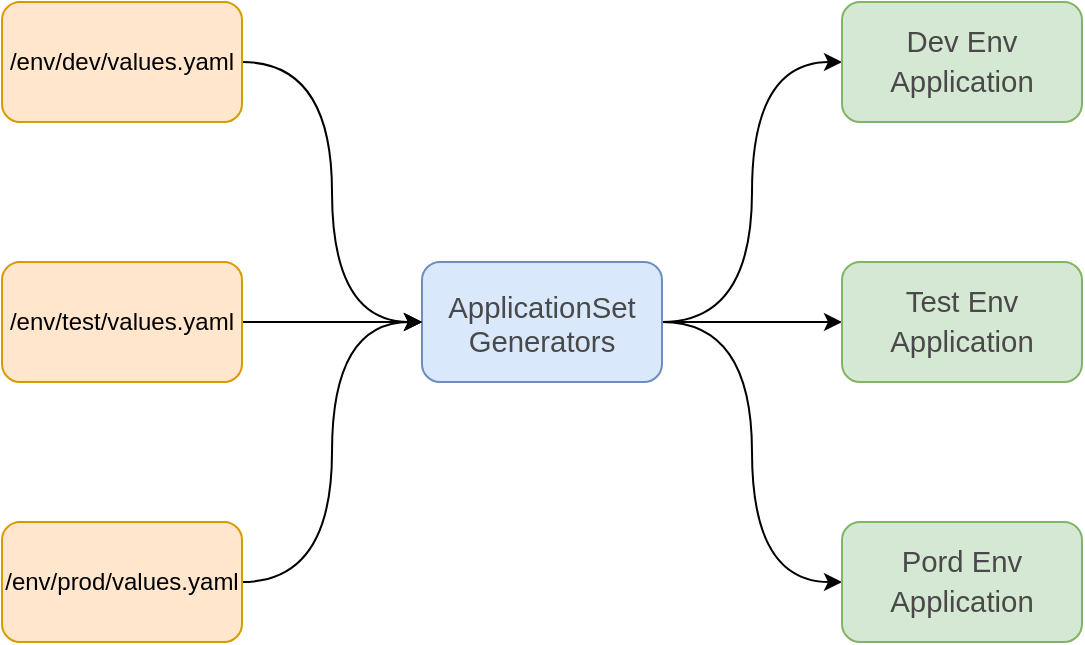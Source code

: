 <mxfile version="20.6.1" type="device"><diagram id="Ha5BqERdbt-ic9ssnlYv" name="第 1 页"><mxGraphModel dx="1106" dy="720" grid="1" gridSize="10" guides="1" tooltips="1" connect="1" arrows="1" fold="1" page="1" pageScale="1" pageWidth="827" pageHeight="1169" math="0" shadow="0"><root><mxCell id="0"/><mxCell id="1" parent="0"/><mxCell id="7fLelOZGqf61tmUTVkVc-18" style="edgeStyle=orthogonalEdgeStyle;curved=1;rounded=0;orthogonalLoop=1;jettySize=auto;html=1;exitX=1;exitY=0.5;exitDx=0;exitDy=0;entryX=0;entryY=0.5;entryDx=0;entryDy=0;" edge="1" parent="1" source="7fLelOZGqf61tmUTVkVc-4" target="7fLelOZGqf61tmUTVkVc-5"><mxGeometry relative="1" as="geometry"/></mxCell><mxCell id="7fLelOZGqf61tmUTVkVc-19" style="edgeStyle=orthogonalEdgeStyle;curved=1;rounded=0;orthogonalLoop=1;jettySize=auto;html=1;exitX=1;exitY=0.5;exitDx=0;exitDy=0;entryX=0;entryY=0.5;entryDx=0;entryDy=0;" edge="1" parent="1" source="7fLelOZGqf61tmUTVkVc-4" target="7fLelOZGqf61tmUTVkVc-6"><mxGeometry relative="1" as="geometry"/></mxCell><mxCell id="7fLelOZGqf61tmUTVkVc-20" style="edgeStyle=orthogonalEdgeStyle;curved=1;rounded=0;orthogonalLoop=1;jettySize=auto;html=1;exitX=1;exitY=0.5;exitDx=0;exitDy=0;entryX=0;entryY=0.5;entryDx=0;entryDy=0;" edge="1" parent="1" source="7fLelOZGqf61tmUTVkVc-4" target="7fLelOZGqf61tmUTVkVc-7"><mxGeometry relative="1" as="geometry"/></mxCell><mxCell id="7fLelOZGqf61tmUTVkVc-4" value="&lt;span data-copy-origin=&quot;https://shimo.im&quot; data-docs-delta=&quot;[[20,&amp;quot;ApplicationSet&amp;quot;]]&quot;&gt;&lt;p style=&quot;line-height: 130%; margin-bottom: 0pt; margin-top: 0pt; font-size: 11pt; color: rgb(73, 73, 73);&quot; class=&quot;ql-direction-ltr&quot;&gt;&lt;span class=&quot;ql-author-18520334&quot;&gt;ApplicationSet&lt;/span&gt;&lt;/p&gt;&lt;p style=&quot;line-height: 130%; margin-bottom: 0pt; margin-top: 0pt; font-size: 11pt; color: rgb(73, 73, 73);&quot; class=&quot;ql-direction-ltr&quot;&gt;&lt;span data-copy-origin=&quot;https://shimo.im&quot; data-docs-delta=&quot;[[20,&amp;quot;Generators&amp;quot;]]&quot;&gt;&lt;/span&gt;&lt;/p&gt;&lt;p style=&quot;line-height: 100%;margin-bottom: 0pt;margin-top: 0pt;font-size: 11pt;color: #494949;&quot; class=&quot;ql-direction-ltr&quot;&gt;&lt;span style=&quot;&quot; class=&quot;ql-author-18520334&quot;&gt;Generators&lt;/span&gt;&lt;/p&gt;&lt;/span&gt;" style="rounded=1;whiteSpace=wrap;html=1;fillColor=#dae8fc;strokeColor=#6c8ebf;" vertex="1" parent="1"><mxGeometry x="340" y="360" width="120" height="60" as="geometry"/></mxCell><mxCell id="7fLelOZGqf61tmUTVkVc-5" value="&lt;span data-copy-origin=&quot;https://shimo.im&quot; data-docs-delta=&quot;[[20,&amp;quot;ApplicationSet&amp;quot;]]&quot;&gt;&lt;p style=&quot;line-height: 130%; margin-bottom: 0pt; margin-top: 0pt; font-size: 11pt; color: rgb(73, 73, 73);&quot; class=&quot;ql-direction-ltr&quot;&gt;&lt;span class=&quot;ql-author-18520334&quot;&gt;Dev Env&lt;/span&gt;&lt;/p&gt;&lt;p style=&quot;line-height: 130%; margin-bottom: 0pt; margin-top: 0pt; font-size: 11pt; color: rgb(73, 73, 73);&quot; class=&quot;ql-direction-ltr&quot;&gt;&lt;span class=&quot;ql-author-18520334&quot;&gt;Application&lt;/span&gt;&lt;/p&gt;&lt;/span&gt;" style="rounded=1;whiteSpace=wrap;html=1;fillColor=#d5e8d4;strokeColor=#82b366;" vertex="1" parent="1"><mxGeometry x="550" y="230" width="120" height="60" as="geometry"/></mxCell><mxCell id="7fLelOZGqf61tmUTVkVc-6" value="&lt;span data-copy-origin=&quot;https://shimo.im&quot; data-docs-delta=&quot;[[20,&amp;quot;ApplicationSet&amp;quot;]]&quot;&gt;&lt;p style=&quot;line-height: 19.067px; margin-bottom: 0pt; margin-top: 0pt; font-size: 11pt; color: rgb(73, 73, 73);&quot; class=&quot;ql-direction-ltr&quot;&gt;&lt;span class=&quot;ql-author-18520334&quot;&gt;Test Env&lt;/span&gt;&lt;/p&gt;&lt;p style=&quot;line-height: 19.067px; margin-bottom: 0pt; margin-top: 0pt; font-size: 11pt; color: rgb(73, 73, 73);&quot; class=&quot;ql-direction-ltr&quot;&gt;&lt;span class=&quot;ql-author-18520334&quot;&gt;Application&lt;/span&gt;&lt;/p&gt;&lt;/span&gt;" style="rounded=1;whiteSpace=wrap;html=1;fillColor=#d5e8d4;strokeColor=#82b366;" vertex="1" parent="1"><mxGeometry x="550" y="360" width="120" height="60" as="geometry"/></mxCell><mxCell id="7fLelOZGqf61tmUTVkVc-7" value="&lt;span data-copy-origin=&quot;https://shimo.im&quot; data-docs-delta=&quot;[[20,&amp;quot;ApplicationSet&amp;quot;]]&quot;&gt;&lt;p style=&quot;line-height: 19.067px; margin-bottom: 0pt; margin-top: 0pt; font-size: 11pt; color: rgb(73, 73, 73);&quot; class=&quot;ql-direction-ltr&quot;&gt;&lt;span class=&quot;ql-author-18520334&quot;&gt;Pord Env&lt;/span&gt;&lt;/p&gt;&lt;p style=&quot;line-height: 19.067px; margin-bottom: 0pt; margin-top: 0pt; font-size: 11pt; color: rgb(73, 73, 73);&quot; class=&quot;ql-direction-ltr&quot;&gt;&lt;span class=&quot;ql-author-18520334&quot;&gt;Application&lt;/span&gt;&lt;/p&gt;&lt;/span&gt;" style="rounded=1;whiteSpace=wrap;html=1;fillColor=#d5e8d4;strokeColor=#82b366;" vertex="1" parent="1"><mxGeometry x="550" y="490" width="120" height="60" as="geometry"/></mxCell><mxCell id="7fLelOZGqf61tmUTVkVc-15" style="edgeStyle=orthogonalEdgeStyle;rounded=0;orthogonalLoop=1;jettySize=auto;html=1;exitX=1;exitY=0.5;exitDx=0;exitDy=0;entryX=0;entryY=0.5;entryDx=0;entryDy=0;curved=1;" edge="1" parent="1" source="7fLelOZGqf61tmUTVkVc-12" target="7fLelOZGqf61tmUTVkVc-4"><mxGeometry relative="1" as="geometry"/></mxCell><mxCell id="7fLelOZGqf61tmUTVkVc-12" value="/env/dev/values.yaml" style="rounded=1;whiteSpace=wrap;html=1;fillColor=#ffe6cc;strokeColor=#d79b00;" vertex="1" parent="1"><mxGeometry x="130" y="230" width="120" height="60" as="geometry"/></mxCell><mxCell id="7fLelOZGqf61tmUTVkVc-16" style="edgeStyle=orthogonalEdgeStyle;curved=1;rounded=0;orthogonalLoop=1;jettySize=auto;html=1;exitX=1;exitY=0.5;exitDx=0;exitDy=0;entryX=0;entryY=0.5;entryDx=0;entryDy=0;" edge="1" parent="1" source="7fLelOZGqf61tmUTVkVc-13" target="7fLelOZGqf61tmUTVkVc-4"><mxGeometry relative="1" as="geometry"/></mxCell><mxCell id="7fLelOZGqf61tmUTVkVc-13" value="/env/test/values.yaml" style="rounded=1;whiteSpace=wrap;html=1;fillColor=#ffe6cc;strokeColor=#d79b00;" vertex="1" parent="1"><mxGeometry x="130" y="360" width="120" height="60" as="geometry"/></mxCell><mxCell id="7fLelOZGqf61tmUTVkVc-17" style="edgeStyle=orthogonalEdgeStyle;curved=1;rounded=0;orthogonalLoop=1;jettySize=auto;html=1;entryX=0;entryY=0.5;entryDx=0;entryDy=0;" edge="1" parent="1" source="7fLelOZGqf61tmUTVkVc-14" target="7fLelOZGqf61tmUTVkVc-4"><mxGeometry relative="1" as="geometry"><mxPoint x="310" y="470" as="targetPoint"/></mxGeometry></mxCell><mxCell id="7fLelOZGqf61tmUTVkVc-14" value="/env/prod/values.yaml" style="rounded=1;whiteSpace=wrap;html=1;fillColor=#ffe6cc;strokeColor=#d79b00;" vertex="1" parent="1"><mxGeometry x="130" y="490" width="120" height="60" as="geometry"/></mxCell></root></mxGraphModel></diagram></mxfile>